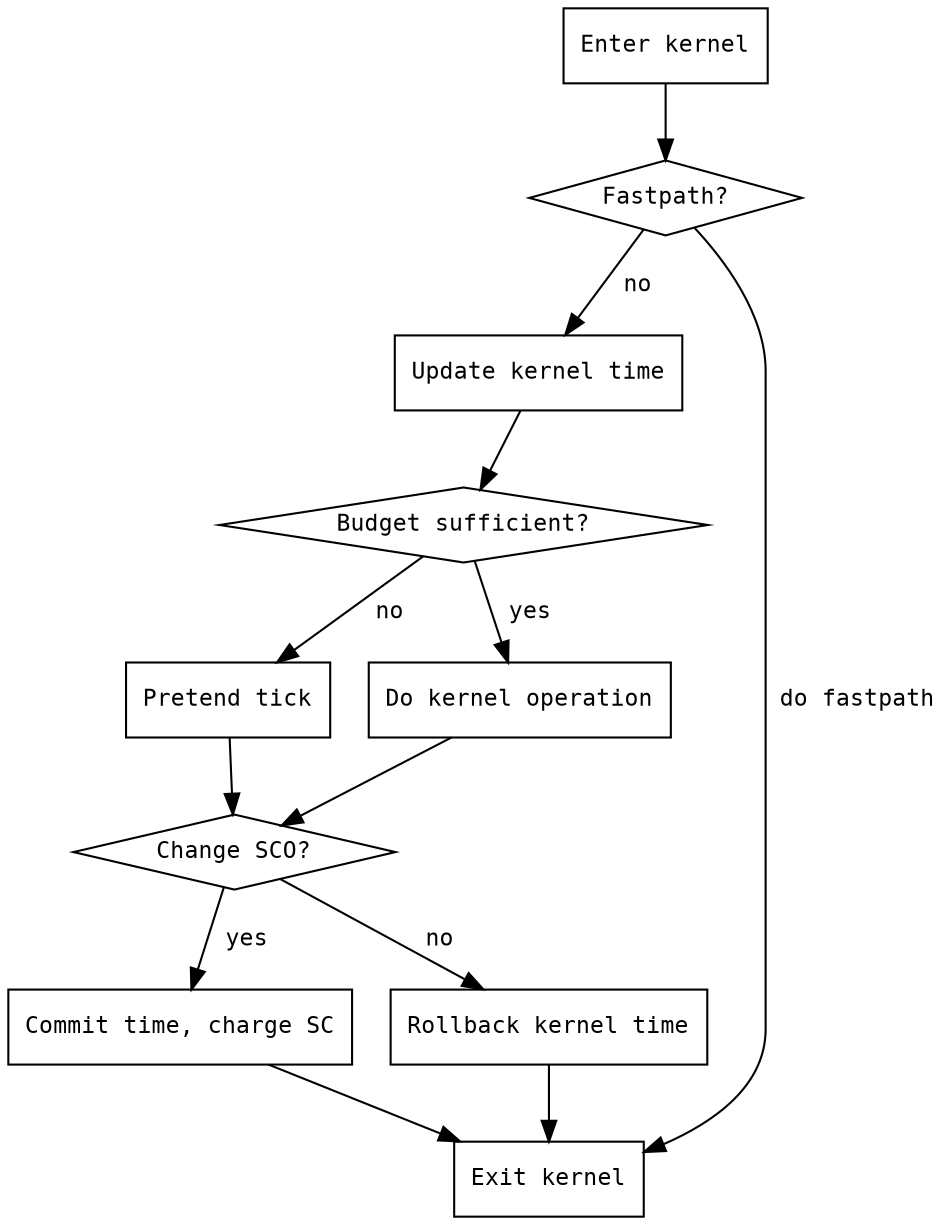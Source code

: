 digraph {
    ratio = "compress"
    node [fontsize=11,style=solid,fontname="inconsolata"]
    edge [fontsize=11,fontname="inconsolata"]
    // box, diamond

    enter [shape=box, label="Enter kernel"]
    fastpath [shape=diamond, label="Fastpath?"]
    update [shape=box, label="Update kernel time"]
    budget [shape=diamond, label="Budget sufficient?"]
    tick   [shape=box, label="Pretend tick"]
    syscall [shape=box, label="Do kernel operation"]
    change [shape=diamond, label="Change SCO?"]
    commit [shape=box, label="Commit time, charge SC"]
    rollback [shape=box, label="Rollback kernel time"]
    exit [shape=box, label="Exit kernel"]

    enter -> fastpath
    fastpath -> update [label=" no"]
    update -> budget
    budget -> tick [label=" no"]
    budget -> syscall [label=" yes"]
    tick -> change
    syscall -> change
    change -> rollback [label=" no"]
    change -> commit [label=" yes"]
    commit -> exit
    rollback -> exit
    fastpath -> exit [label=" do fastpath"]
}
